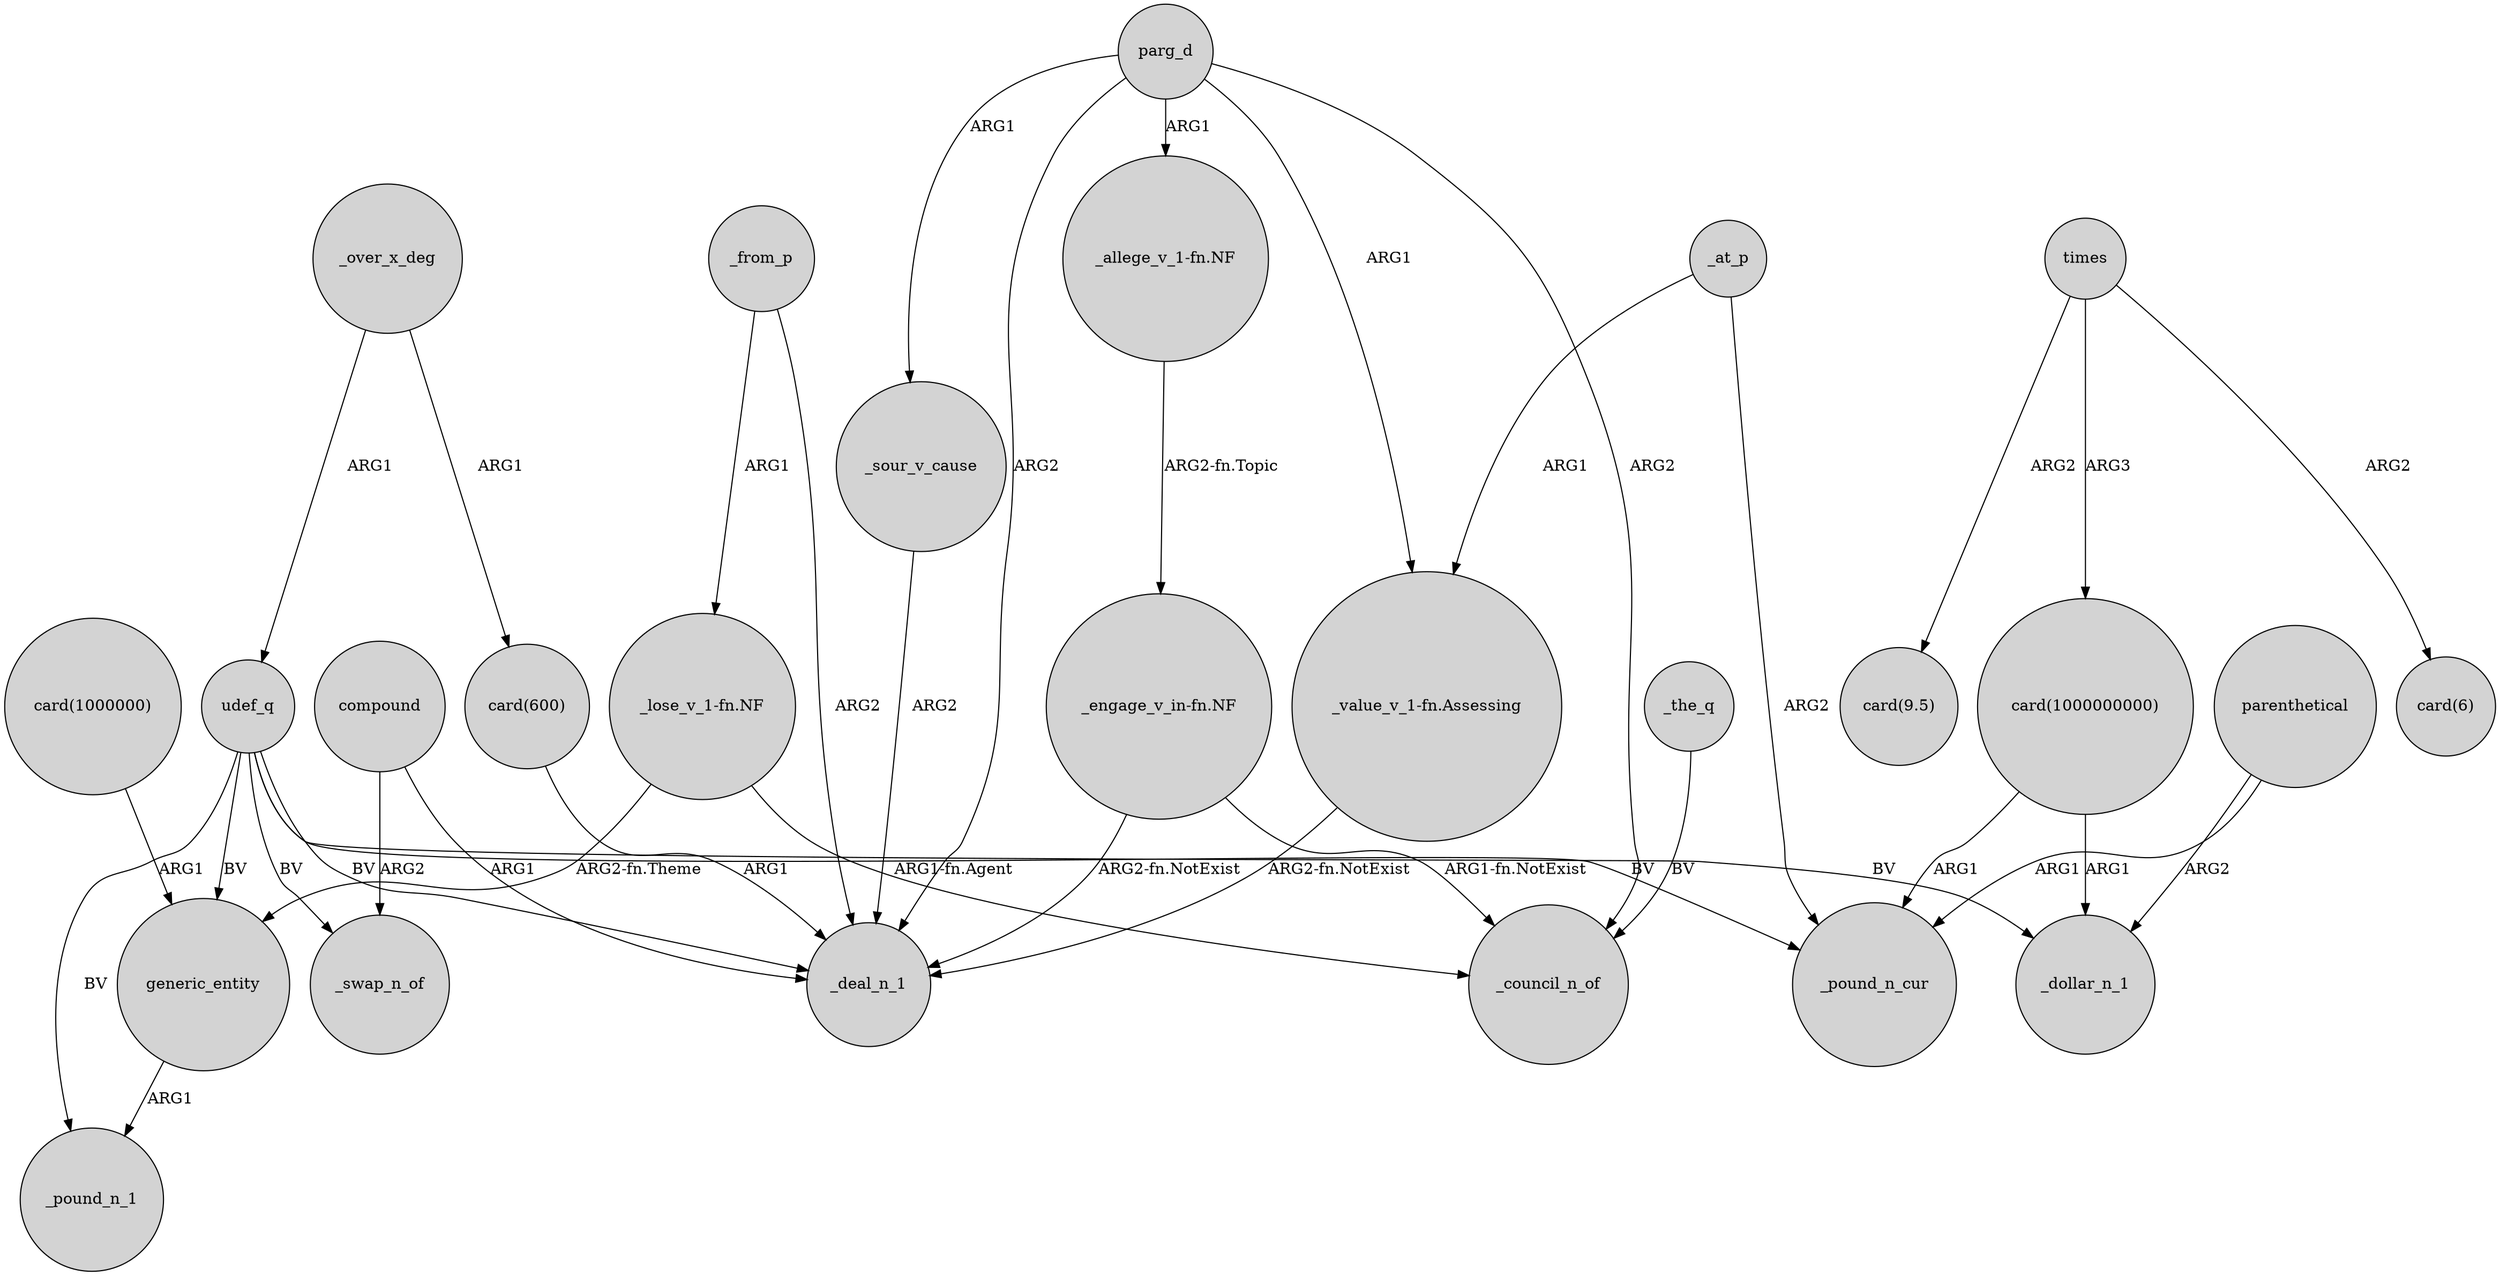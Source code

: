 digraph {
	node [shape=circle style=filled]
	"card(1000000)" -> generic_entity [label=ARG1]
	compound -> _swap_n_of [label=ARG2]
	udef_q -> generic_entity [label=BV]
	compound -> _deal_n_1 [label=ARG1]
	"card(600)" -> _deal_n_1 [label=ARG1]
	_sour_v_cause -> _deal_n_1 [label=ARG2]
	_at_p -> _pound_n_cur [label=ARG2]
	_from_p -> "_lose_v_1-fn.NF" [label=ARG1]
	generic_entity -> _pound_n_1 [label=ARG1]
	"_engage_v_in-fn.NF" -> _deal_n_1 [label="ARG2-fn.NotExist"]
	"_lose_v_1-fn.NF" -> _council_n_of [label="ARG1-fn.Agent"]
	_from_p -> _deal_n_1 [label=ARG2]
	times -> "card(6)" [label=ARG2]
	parg_d -> _council_n_of [label=ARG2]
	udef_q -> _pound_n_cur [label=BV]
	times -> "card(9.5)" [label=ARG2]
	_over_x_deg -> udef_q [label=ARG1]
	_at_p -> "_value_v_1-fn.Assessing" [label=ARG1]
	times -> "card(1000000000)" [label=ARG3]
	udef_q -> _pound_n_1 [label=BV]
	"_allege_v_1-fn.NF" -> "_engage_v_in-fn.NF" [label="ARG2-fn.Topic"]
	_over_x_deg -> "card(600)" [label=ARG1]
	parenthetical -> _pound_n_cur [label=ARG1]
	parg_d -> _sour_v_cause [label=ARG1]
	parg_d -> _deal_n_1 [label=ARG2]
	_the_q -> _council_n_of [label=BV]
	udef_q -> _deal_n_1 [label=BV]
	"card(1000000000)" -> _pound_n_cur [label=ARG1]
	"_engage_v_in-fn.NF" -> _council_n_of [label="ARG1-fn.NotExist"]
	parg_d -> "_value_v_1-fn.Assessing" [label=ARG1]
	udef_q -> _dollar_n_1 [label=BV]
	"card(1000000000)" -> _dollar_n_1 [label=ARG1]
	parg_d -> "_allege_v_1-fn.NF" [label=ARG1]
	parenthetical -> _dollar_n_1 [label=ARG2]
	"_value_v_1-fn.Assessing" -> _deal_n_1 [label="ARG2-fn.NotExist"]
	"_lose_v_1-fn.NF" -> generic_entity [label="ARG2-fn.Theme"]
	udef_q -> _swap_n_of [label=BV]
}
